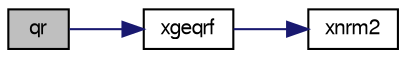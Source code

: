 digraph "qr"
{
  edge [fontname="FreeSans",fontsize="10",labelfontname="FreeSans",labelfontsize="10"];
  node [fontname="FreeSans",fontsize="10",shape=record];
  rankdir="LR";
  Node1 [label="qr",height=0.2,width=0.4,color="black", fillcolor="grey75", style="filled", fontcolor="black"];
  Node1 -> Node2 [color="midnightblue",fontsize="10",style="solid",fontname="FreeSans"];
  Node2 [label="xgeqrf",height=0.2,width=0.4,color="black", fillcolor="white", style="filled",URL="$UKF__Wind__Estimator_8c.html#af1145125636356fc8ed4014a8552b5d3"];
  Node2 -> Node3 [color="midnightblue",fontsize="10",style="solid",fontname="FreeSans"];
  Node3 [label="xnrm2",height=0.2,width=0.4,color="black", fillcolor="white", style="filled",URL="$UKF__Wind__Estimator_8c.html#a91f88aec3e54f7da4348dc58aa23a06f"];
}
